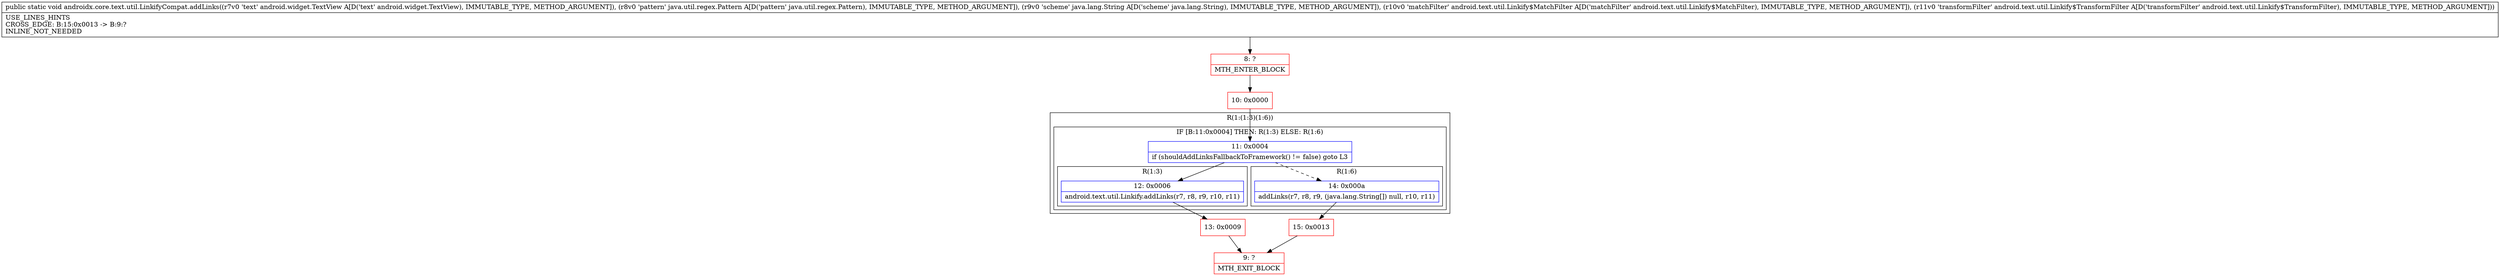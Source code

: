 digraph "CFG forandroidx.core.text.util.LinkifyCompat.addLinks(Landroid\/widget\/TextView;Ljava\/util\/regex\/Pattern;Ljava\/lang\/String;Landroid\/text\/util\/Linkify$MatchFilter;Landroid\/text\/util\/Linkify$TransformFilter;)V" {
subgraph cluster_Region_121822641 {
label = "R(1:(1:3)(1:6))";
node [shape=record,color=blue];
subgraph cluster_IfRegion_327853934 {
label = "IF [B:11:0x0004] THEN: R(1:3) ELSE: R(1:6)";
node [shape=record,color=blue];
Node_11 [shape=record,label="{11\:\ 0x0004|if (shouldAddLinksFallbackToFramework() != false) goto L3\l}"];
subgraph cluster_Region_574212171 {
label = "R(1:3)";
node [shape=record,color=blue];
Node_12 [shape=record,label="{12\:\ 0x0006|android.text.util.Linkify.addLinks(r7, r8, r9, r10, r11)\l}"];
}
subgraph cluster_Region_2001790029 {
label = "R(1:6)";
node [shape=record,color=blue];
Node_14 [shape=record,label="{14\:\ 0x000a|addLinks(r7, r8, r9, (java.lang.String[]) null, r10, r11)\l}"];
}
}
}
Node_8 [shape=record,color=red,label="{8\:\ ?|MTH_ENTER_BLOCK\l}"];
Node_10 [shape=record,color=red,label="{10\:\ 0x0000}"];
Node_13 [shape=record,color=red,label="{13\:\ 0x0009}"];
Node_9 [shape=record,color=red,label="{9\:\ ?|MTH_EXIT_BLOCK\l}"];
Node_15 [shape=record,color=red,label="{15\:\ 0x0013}"];
MethodNode[shape=record,label="{public static void androidx.core.text.util.LinkifyCompat.addLinks((r7v0 'text' android.widget.TextView A[D('text' android.widget.TextView), IMMUTABLE_TYPE, METHOD_ARGUMENT]), (r8v0 'pattern' java.util.regex.Pattern A[D('pattern' java.util.regex.Pattern), IMMUTABLE_TYPE, METHOD_ARGUMENT]), (r9v0 'scheme' java.lang.String A[D('scheme' java.lang.String), IMMUTABLE_TYPE, METHOD_ARGUMENT]), (r10v0 'matchFilter' android.text.util.Linkify$MatchFilter A[D('matchFilter' android.text.util.Linkify$MatchFilter), IMMUTABLE_TYPE, METHOD_ARGUMENT]), (r11v0 'transformFilter' android.text.util.Linkify$TransformFilter A[D('transformFilter' android.text.util.Linkify$TransformFilter), IMMUTABLE_TYPE, METHOD_ARGUMENT]))  | USE_LINES_HINTS\lCROSS_EDGE: B:15:0x0013 \-\> B:9:?\lINLINE_NOT_NEEDED\l}"];
MethodNode -> Node_8;Node_11 -> Node_12;
Node_11 -> Node_14[style=dashed];
Node_12 -> Node_13;
Node_14 -> Node_15;
Node_8 -> Node_10;
Node_10 -> Node_11;
Node_13 -> Node_9;
Node_15 -> Node_9;
}

